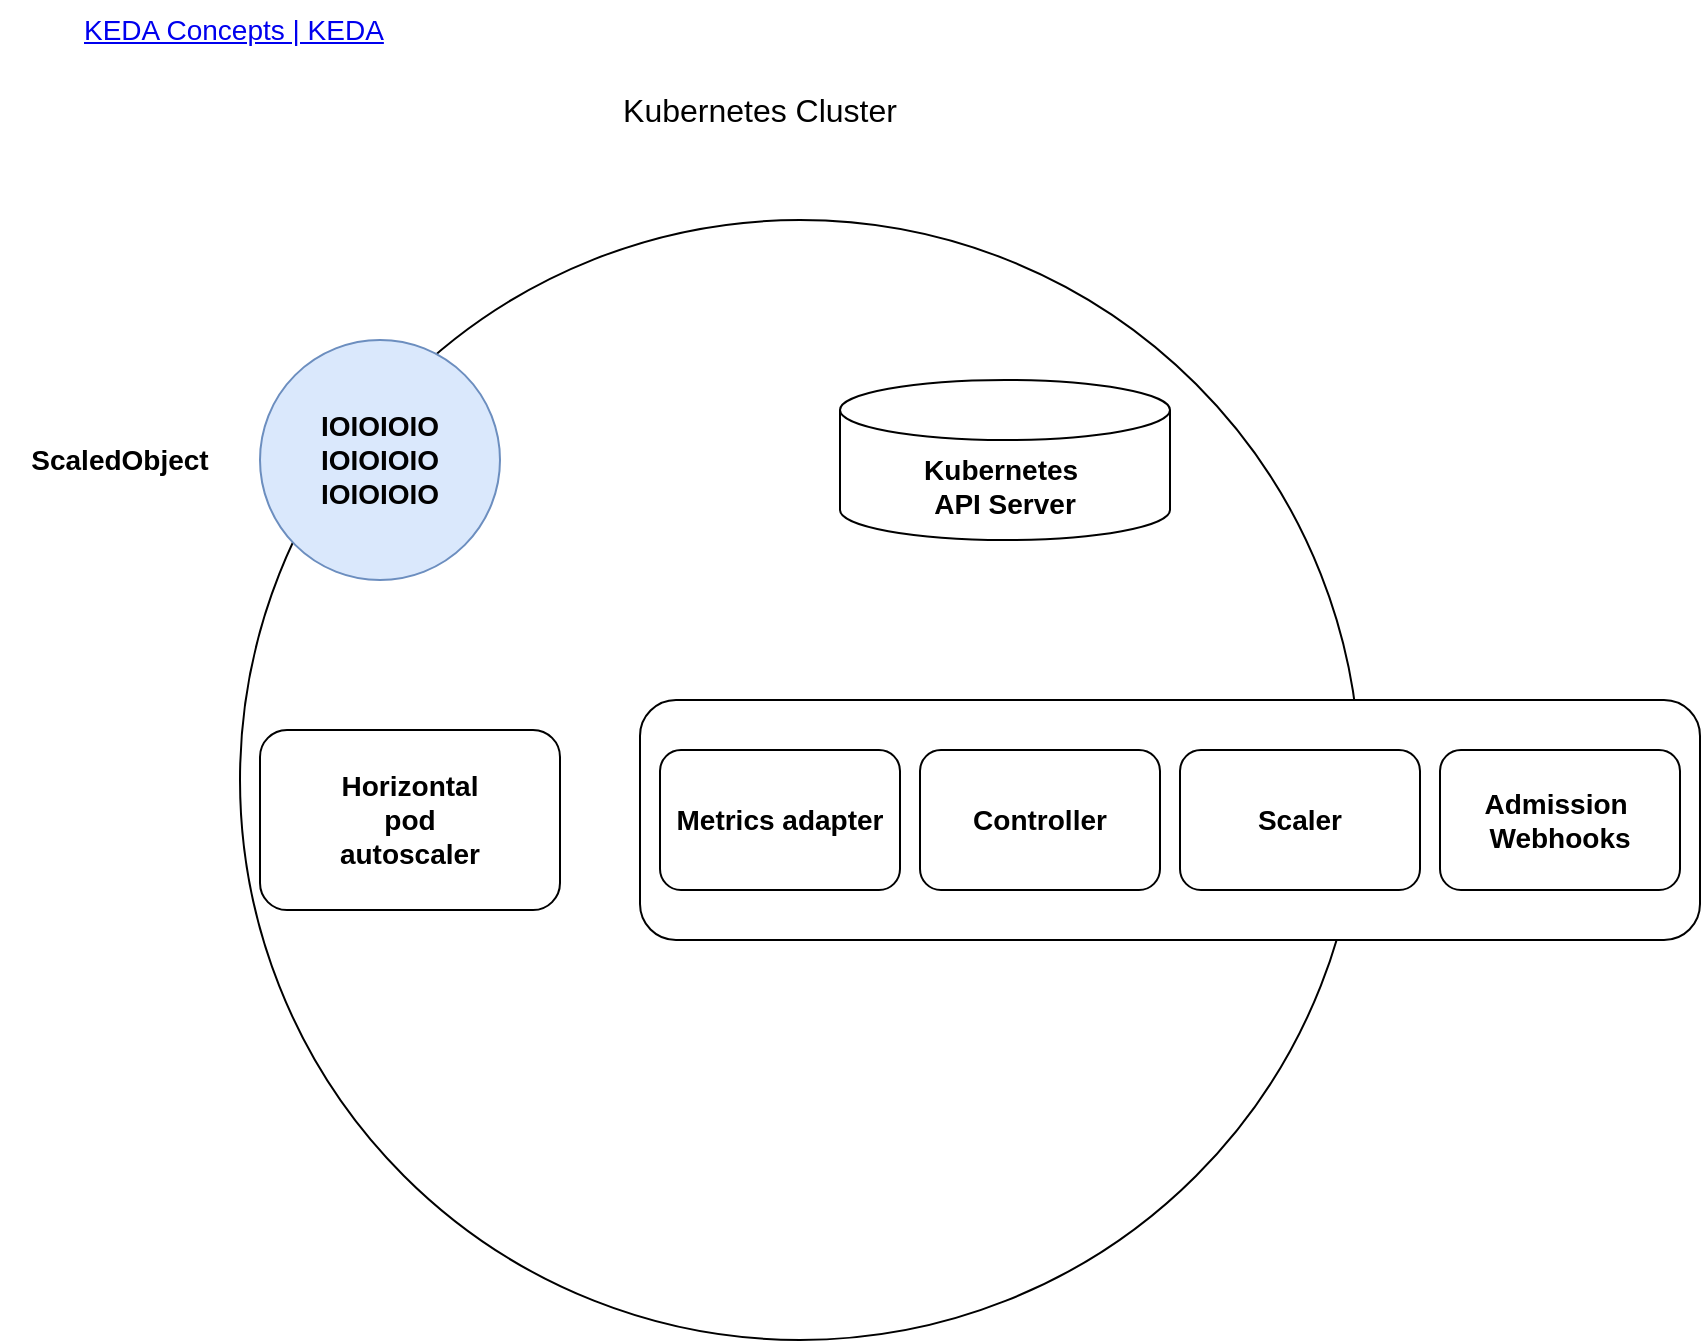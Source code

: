 <mxfile version="28.2.7">
  <diagram name="Page-1" id="bkj-uRayxpSHYkBYoGqN">
    <mxGraphModel dx="914" dy="536" grid="1" gridSize="10" guides="1" tooltips="1" connect="1" arrows="1" fold="1" page="1" pageScale="1" pageWidth="850" pageHeight="1100" math="0" shadow="0">
      <root>
        <mxCell id="0" />
        <mxCell id="1" parent="0" />
        <mxCell id="Dr5I9PUTcqa0ojB0ULPx-2" value="&lt;a href=&quot;https://keda.sh/docs/2.18/concepts/&quot;&gt;KEDA Concepts | KEDA&lt;/a&gt;" style="text;html=1;whiteSpace=wrap;strokeColor=none;fillColor=none;align=left;verticalAlign=middle;rounded=0;fontSize=14;" vertex="1" parent="1">
          <mxGeometry x="80" y="50" width="440" height="30" as="geometry" />
        </mxCell>
        <mxCell id="Dr5I9PUTcqa0ojB0ULPx-3" value="" style="ellipse;whiteSpace=wrap;html=1;aspect=fixed;fillColor=none;" vertex="1" parent="1">
          <mxGeometry x="160" y="160" width="560" height="560" as="geometry" />
        </mxCell>
        <mxCell id="Dr5I9PUTcqa0ojB0ULPx-4" value="Kubernetes Cluster" style="text;html=1;whiteSpace=wrap;strokeColor=none;fillColor=none;align=center;verticalAlign=middle;rounded=0;fontSize=16;" vertex="1" parent="1">
          <mxGeometry x="320" y="90" width="200" height="30" as="geometry" />
        </mxCell>
        <mxCell id="Dr5I9PUTcqa0ojB0ULPx-6" value="&lt;font style=&quot;font-size: 14px;&quot;&gt;&lt;b&gt;&lt;font&gt;Kubernetes&amp;nbsp;&lt;br&gt;API Server&lt;/font&gt;&lt;/b&gt;&lt;/font&gt;" style="shape=cylinder3;whiteSpace=wrap;html=1;boundedLbl=1;backgroundOutline=1;size=15;" vertex="1" parent="1">
          <mxGeometry x="460" y="240" width="165" height="80" as="geometry" />
        </mxCell>
        <mxCell id="Dr5I9PUTcqa0ojB0ULPx-7" value="&lt;div&gt;&lt;font style=&quot;font-size: 14px;&quot;&gt;&lt;b&gt;IOIOIOIO&lt;/b&gt;&lt;/font&gt;&lt;/div&gt;&lt;div&gt;&lt;font style=&quot;font-size: 14px;&quot;&gt;&lt;b&gt;IOIOIOIO&lt;/b&gt;&lt;/font&gt;&lt;/div&gt;&lt;div&gt;&lt;font style=&quot;font-size: 14px;&quot;&gt;&lt;b&gt;IOIOIOIO&lt;/b&gt;&lt;/font&gt;&lt;/div&gt;" style="ellipse;whiteSpace=wrap;html=1;aspect=fixed;fillColor=#dae8fc;strokeColor=#6c8ebf;" vertex="1" parent="1">
          <mxGeometry x="170" y="220" width="120" height="120" as="geometry" />
        </mxCell>
        <mxCell id="Dr5I9PUTcqa0ojB0ULPx-8" value="&lt;font style=&quot;font-size: 14px;&quot;&gt;&lt;b&gt;ScaledObject&lt;/b&gt;&lt;/font&gt;" style="text;html=1;whiteSpace=wrap;strokeColor=none;fillColor=none;align=center;verticalAlign=middle;rounded=0;" vertex="1" parent="1">
          <mxGeometry x="40" y="265" width="120" height="30" as="geometry" />
        </mxCell>
        <mxCell id="Dr5I9PUTcqa0ojB0ULPx-9" value="" style="rounded=1;whiteSpace=wrap;html=1;" vertex="1" parent="1">
          <mxGeometry x="360" y="400" width="530" height="120" as="geometry" />
        </mxCell>
        <mxCell id="Dr5I9PUTcqa0ojB0ULPx-10" value="&lt;font style=&quot;font-size: 14px;&quot;&gt;&lt;b&gt;Horizontal&lt;br&gt;pod&lt;br&gt;autoscaler&lt;/b&gt;&lt;/font&gt;" style="rounded=1;whiteSpace=wrap;html=1;" vertex="1" parent="1">
          <mxGeometry x="170" y="415" width="150" height="90" as="geometry" />
        </mxCell>
        <mxCell id="Dr5I9PUTcqa0ojB0ULPx-11" value="&lt;b&gt;&lt;font style=&quot;font-size: 14px;&quot;&gt;Metrics adapter&lt;/font&gt;&lt;/b&gt;" style="rounded=1;whiteSpace=wrap;html=1;" vertex="1" parent="1">
          <mxGeometry x="370" y="425" width="120" height="70" as="geometry" />
        </mxCell>
        <mxCell id="Dr5I9PUTcqa0ojB0ULPx-12" value="&lt;font style=&quot;font-size: 14px;&quot;&gt;&lt;b&gt;Controller&lt;/b&gt;&lt;/font&gt;" style="rounded=1;whiteSpace=wrap;html=1;" vertex="1" parent="1">
          <mxGeometry x="500" y="425" width="120" height="70" as="geometry" />
        </mxCell>
        <mxCell id="Dr5I9PUTcqa0ojB0ULPx-13" value="&lt;font style=&quot;font-size: 14px;&quot;&gt;&lt;b&gt;Scaler&lt;/b&gt;&lt;/font&gt;" style="rounded=1;whiteSpace=wrap;html=1;" vertex="1" parent="1">
          <mxGeometry x="630" y="425" width="120" height="70" as="geometry" />
        </mxCell>
        <mxCell id="Dr5I9PUTcqa0ojB0ULPx-14" value="&lt;b&gt;&lt;font style=&quot;font-size: 14px;&quot;&gt;Admission&amp;nbsp;&lt;br&gt;Webhooks&lt;/font&gt;&lt;/b&gt;" style="rounded=1;whiteSpace=wrap;html=1;" vertex="1" parent="1">
          <mxGeometry x="760" y="425" width="120" height="70" as="geometry" />
        </mxCell>
      </root>
    </mxGraphModel>
  </diagram>
</mxfile>
